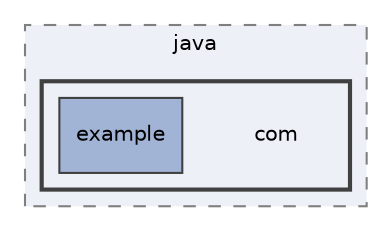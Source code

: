 digraph "C:/Users/Ydrani/AndroidStudioProjects/android_mediatek/app/src/main/java/com"
{
 // LATEX_PDF_SIZE
  edge [fontname="Helvetica",fontsize="10",labelfontname="Helvetica",labelfontsize="10"];
  node [fontname="Helvetica",fontsize="10",shape=record];
  compound=true
  subgraph clusterdir_a1428a2612565ed25f1496c9987f7258 {
    graph [ bgcolor="#edf0f7", pencolor="grey50", style="filled,dashed,", label="java", fontname="Helvetica", fontsize="10", URL="dir_a1428a2612565ed25f1496c9987f7258.html"]
  subgraph clusterdir_0b84574e9d95991fbdc953725bc74b60 {
    graph [ bgcolor="#edf0f7", pencolor="grey25", style="filled,bold,", label="", fontname="Helvetica", fontsize="10", URL="dir_0b84574e9d95991fbdc953725bc74b60.html"]
    dir_0b84574e9d95991fbdc953725bc74b60 [shape=plaintext, label="com"];
  dir_7c134c4d58222aeb83bdb381aabad6d3 [shape=box, label="example", style="filled,", fillcolor="#a2b4d6", color="grey25", URL="dir_7c134c4d58222aeb83bdb381aabad6d3.html"];
  }
  }
}

